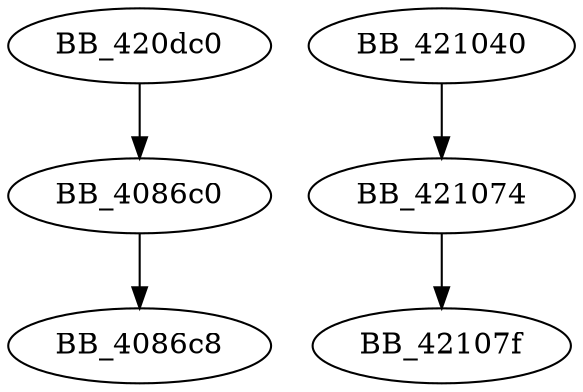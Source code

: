 DiGraph sub_421040{
BB_4086c0->BB_4086c8
BB_420dc0->BB_4086c0
BB_421040->BB_421074
BB_421074->BB_42107f
}

